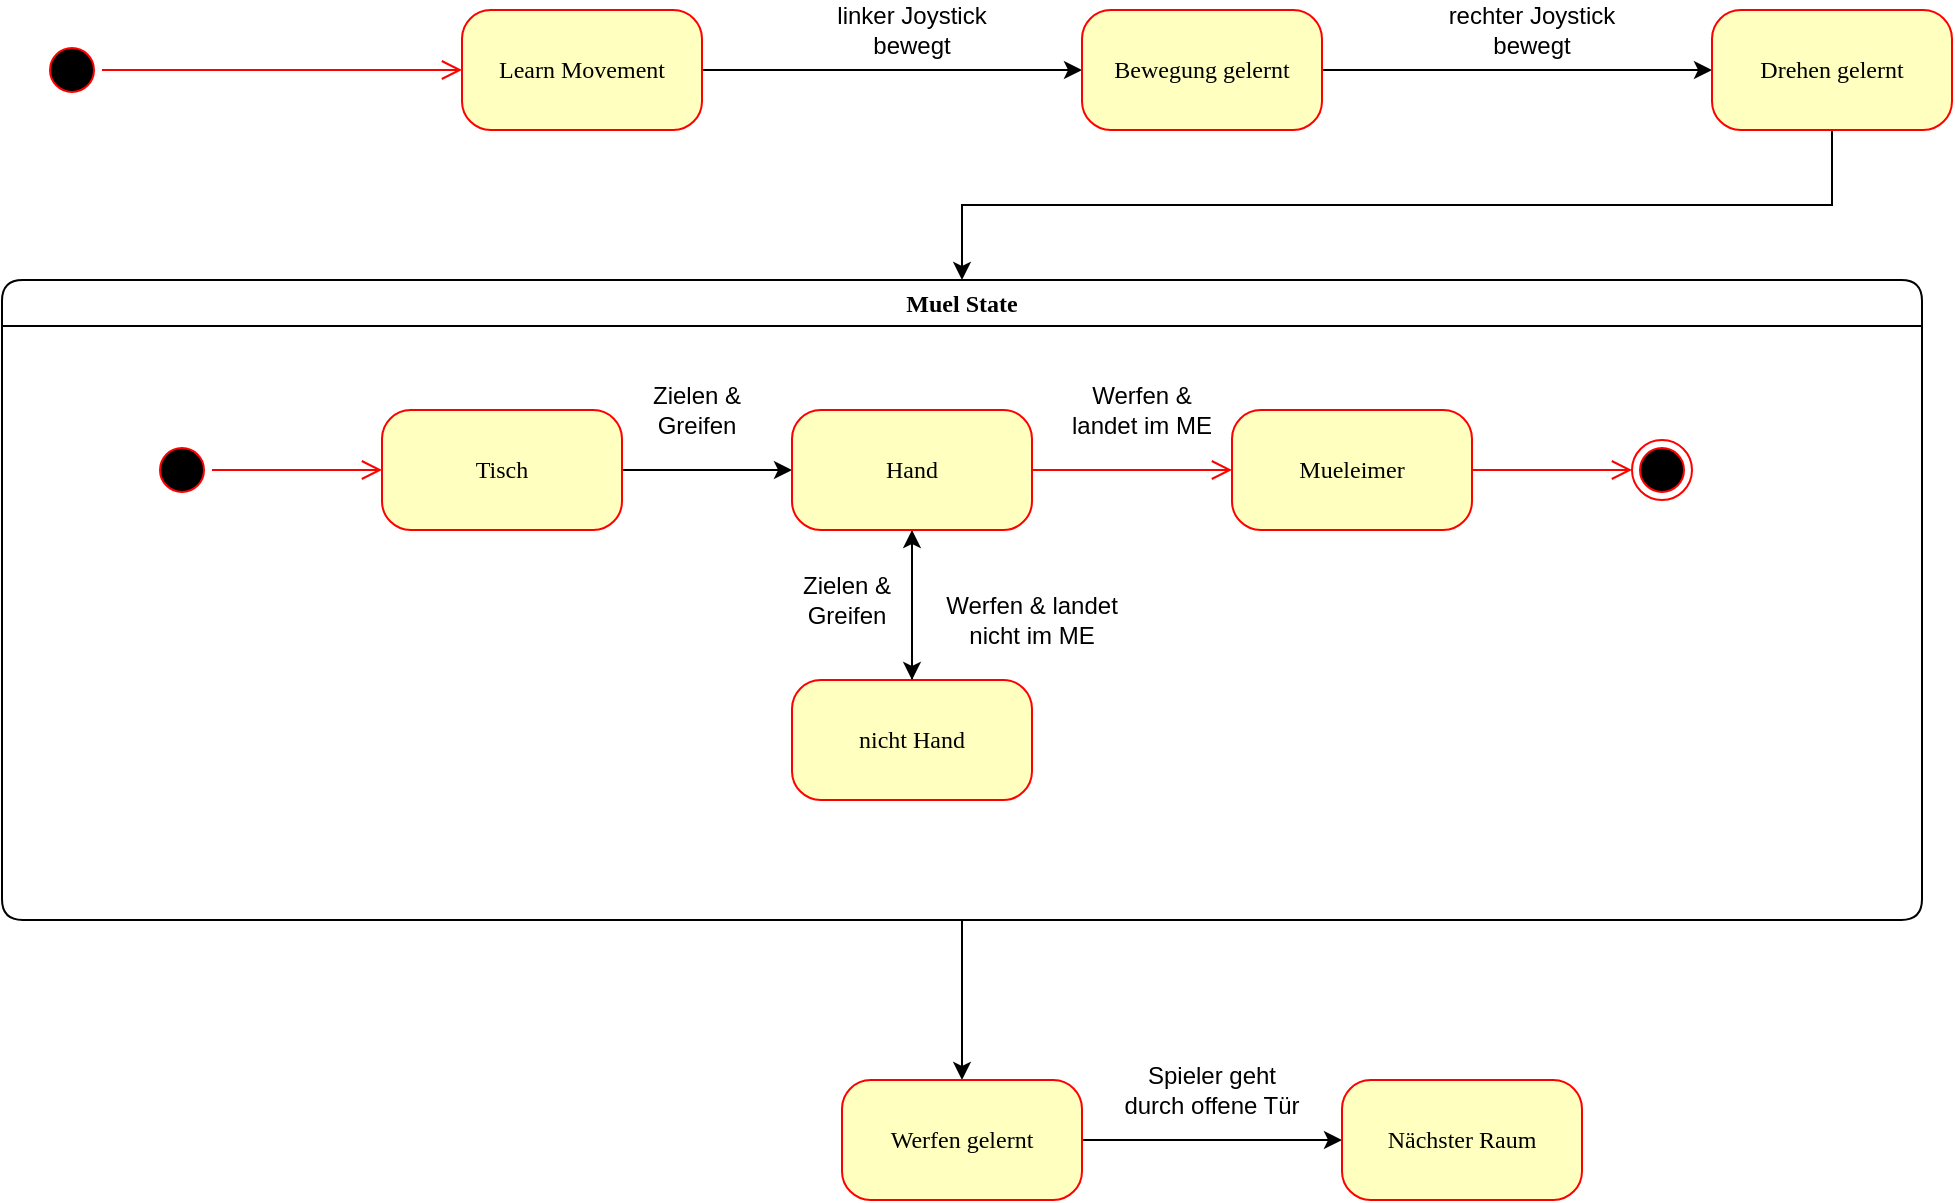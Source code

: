 <mxfile version="24.2.2" type="device">
  <diagram name="Page-1" id="58cdce13-f638-feb5-8d6f-7d28b1aa9fa0">
    <mxGraphModel dx="1434" dy="780" grid="1" gridSize="10" guides="1" tooltips="1" connect="1" arrows="1" fold="1" page="1" pageScale="1" pageWidth="1100" pageHeight="850" background="none" math="0" shadow="0">
      <root>
        <mxCell id="0" />
        <mxCell id="1" parent="0" />
        <mxCell id="382b91b5511bd0f7-1" value="" style="ellipse;html=1;shape=startState;fillColor=#000000;strokeColor=#ff0000;rounded=1;shadow=0;comic=0;labelBackgroundColor=none;fontFamily=Verdana;fontSize=12;fontColor=#000000;align=center;direction=south;" parent="1" vertex="1">
          <mxGeometry x="80" y="90" width="30" height="30" as="geometry" />
        </mxCell>
        <mxCell id="Is5kl17CPKbfaTZdvcjA-10" style="edgeStyle=orthogonalEdgeStyle;rounded=0;orthogonalLoop=1;jettySize=auto;html=1;exitX=1;exitY=0.5;exitDx=0;exitDy=0;entryX=0;entryY=0.5;entryDx=0;entryDy=0;" edge="1" parent="1" source="382b91b5511bd0f7-7" target="Is5kl17CPKbfaTZdvcjA-6">
          <mxGeometry relative="1" as="geometry" />
        </mxCell>
        <mxCell id="382b91b5511bd0f7-7" value="Learn Movement" style="rounded=1;whiteSpace=wrap;html=1;arcSize=24;fillColor=#ffffc0;strokeColor=#ff0000;shadow=0;comic=0;labelBackgroundColor=none;fontFamily=Verdana;fontSize=12;fontColor=#000000;align=center;" parent="1" vertex="1">
          <mxGeometry x="290" y="75" width="120" height="60" as="geometry" />
        </mxCell>
        <mxCell id="Is5kl17CPKbfaTZdvcjA-22" style="edgeStyle=orthogonalEdgeStyle;rounded=0;orthogonalLoop=1;jettySize=auto;html=1;entryX=0.5;entryY=0;entryDx=0;entryDy=0;" edge="1" parent="1" source="2a3bc250acf0617d-7" target="Is5kl17CPKbfaTZdvcjA-20">
          <mxGeometry relative="1" as="geometry" />
        </mxCell>
        <mxCell id="2a3bc250acf0617d-7" value="Muel State" style="swimlane;whiteSpace=wrap;html=1;rounded=1;shadow=0;comic=0;labelBackgroundColor=none;strokeWidth=1;fontFamily=Verdana;fontSize=12;align=center;startSize=23;" parent="1" vertex="1">
          <mxGeometry x="60" y="210" width="960" height="320" as="geometry">
            <mxRectangle x="95" y="495" width="100" height="30" as="alternateBounds" />
          </mxGeometry>
        </mxCell>
        <mxCell id="Is5kl17CPKbfaTZdvcjA-15" style="edgeStyle=orthogonalEdgeStyle;rounded=0;orthogonalLoop=1;jettySize=auto;html=1;entryX=0;entryY=0.5;entryDx=0;entryDy=0;" edge="1" parent="2a3bc250acf0617d-7" source="382b91b5511bd0f7-8" target="3cde6dad864a17aa-2">
          <mxGeometry relative="1" as="geometry" />
        </mxCell>
        <mxCell id="382b91b5511bd0f7-8" value="Tisch" style="rounded=1;whiteSpace=wrap;html=1;arcSize=24;fillColor=#ffffc0;strokeColor=#ff0000;shadow=0;comic=0;labelBackgroundColor=none;fontFamily=Verdana;fontSize=12;fontColor=#000000;align=center;" parent="2a3bc250acf0617d-7" vertex="1">
          <mxGeometry x="190" y="65" width="120" height="60" as="geometry" />
        </mxCell>
        <mxCell id="24f968d109e7d6b4-3" value="" style="ellipse;html=1;shape=endState;fillColor=#000000;strokeColor=#ff0000;rounded=1;shadow=0;comic=0;labelBackgroundColor=none;fontFamily=Verdana;fontSize=12;fontColor=#000000;align=center;" parent="2a3bc250acf0617d-7" vertex="1">
          <mxGeometry x="815" y="80" width="30" height="30" as="geometry" />
        </mxCell>
        <mxCell id="3cde6dad864a17aa-9" style="edgeStyle=elbowEdgeStyle;html=1;labelBackgroundColor=none;endArrow=open;endSize=8;strokeColor=#ff0000;fontFamily=Verdana;fontSize=12;align=left;" parent="2a3bc250acf0617d-7" source="2a3bc250acf0617d-3" target="382b91b5511bd0f7-8" edge="1">
          <mxGeometry relative="1" as="geometry" />
        </mxCell>
        <mxCell id="2a3bc250acf0617d-3" value="" style="ellipse;html=1;shape=startState;fillColor=#000000;strokeColor=#ff0000;rounded=1;shadow=0;comic=0;labelBackgroundColor=none;fontFamily=Verdana;fontSize=12;fontColor=#000000;align=center;direction=south;" parent="2a3bc250acf0617d-7" vertex="1">
          <mxGeometry x="75" y="80" width="30" height="30" as="geometry" />
        </mxCell>
        <mxCell id="Is5kl17CPKbfaTZdvcjA-27" style="edgeStyle=orthogonalEdgeStyle;rounded=0;orthogonalLoop=1;jettySize=auto;html=1;" edge="1" parent="2a3bc250acf0617d-7" source="3cde6dad864a17aa-1" target="3cde6dad864a17aa-2">
          <mxGeometry relative="1" as="geometry" />
        </mxCell>
        <mxCell id="3cde6dad864a17aa-1" value="nicht Hand" style="rounded=1;whiteSpace=wrap;html=1;arcSize=24;fillColor=#ffffc0;strokeColor=#ff0000;shadow=0;comic=0;labelBackgroundColor=none;fontFamily=Verdana;fontSize=12;fontColor=#000000;align=center;" parent="2a3bc250acf0617d-7" vertex="1">
          <mxGeometry x="395" y="200" width="120" height="60" as="geometry" />
        </mxCell>
        <mxCell id="3cde6dad864a17aa-12" style="edgeStyle=elbowEdgeStyle;html=1;labelBackgroundColor=none;endArrow=open;endSize=8;strokeColor=#ff0000;fontFamily=Verdana;fontSize=12;align=left;" parent="2a3bc250acf0617d-7" source="Is5kl17CPKbfaTZdvcjA-31" target="24f968d109e7d6b4-3" edge="1">
          <mxGeometry relative="1" as="geometry" />
        </mxCell>
        <mxCell id="Is5kl17CPKbfaTZdvcjA-24" style="edgeStyle=orthogonalEdgeStyle;rounded=0;orthogonalLoop=1;jettySize=auto;html=1;entryX=0.5;entryY=0;entryDx=0;entryDy=0;" edge="1" parent="2a3bc250acf0617d-7" source="3cde6dad864a17aa-2" target="3cde6dad864a17aa-1">
          <mxGeometry relative="1" as="geometry">
            <mxPoint x="455" y="190" as="targetPoint" />
          </mxGeometry>
        </mxCell>
        <mxCell id="3cde6dad864a17aa-2" value="Hand" style="rounded=1;whiteSpace=wrap;html=1;arcSize=24;fillColor=#ffffc0;strokeColor=#ff0000;shadow=0;comic=0;labelBackgroundColor=none;fontFamily=Verdana;fontSize=12;fontColor=#000000;align=center;" parent="2a3bc250acf0617d-7" vertex="1">
          <mxGeometry x="395" y="65" width="120" height="60" as="geometry" />
        </mxCell>
        <mxCell id="Is5kl17CPKbfaTZdvcjA-31" value="Mueleimer" style="rounded=1;whiteSpace=wrap;html=1;arcSize=24;fillColor=#ffffc0;strokeColor=#ff0000;shadow=0;comic=0;labelBackgroundColor=none;fontFamily=Verdana;fontSize=12;fontColor=#000000;align=center;" vertex="1" parent="2a3bc250acf0617d-7">
          <mxGeometry x="615" y="65" width="120" height="60" as="geometry" />
        </mxCell>
        <mxCell id="Is5kl17CPKbfaTZdvcjA-32" value="" style="edgeStyle=elbowEdgeStyle;html=1;labelBackgroundColor=none;endArrow=open;endSize=8;strokeColor=#ff0000;fontFamily=Verdana;fontSize=12;align=left;" edge="1" parent="2a3bc250acf0617d-7" source="3cde6dad864a17aa-2" target="Is5kl17CPKbfaTZdvcjA-31">
          <mxGeometry relative="1" as="geometry">
            <mxPoint x="620" y="305" as="sourcePoint" />
            <mxPoint x="920" y="305" as="targetPoint" />
          </mxGeometry>
        </mxCell>
        <mxCell id="Is5kl17CPKbfaTZdvcjA-33" value="Zielen &amp;amp; Greifen" style="text;html=1;align=center;verticalAlign=middle;whiteSpace=wrap;rounded=0;" vertex="1" parent="2a3bc250acf0617d-7">
          <mxGeometry x="385" y="145" width="75" height="30" as="geometry" />
        </mxCell>
        <mxCell id="Is5kl17CPKbfaTZdvcjA-37" value="Werfen &amp;amp; landet im ME" style="text;html=1;align=center;verticalAlign=middle;whiteSpace=wrap;rounded=0;" vertex="1" parent="2a3bc250acf0617d-7">
          <mxGeometry x="530" y="50" width="80" height="30" as="geometry" />
        </mxCell>
        <mxCell id="Is5kl17CPKbfaTZdvcjA-39" value="Zielen &amp;amp; Greifen" style="text;html=1;align=center;verticalAlign=middle;whiteSpace=wrap;rounded=0;" vertex="1" parent="2a3bc250acf0617d-7">
          <mxGeometry x="310" y="50" width="75" height="30" as="geometry" />
        </mxCell>
        <mxCell id="Is5kl17CPKbfaTZdvcjA-3" value="" style="edgeStyle=orthogonalEdgeStyle;html=1;verticalAlign=bottom;endArrow=open;endSize=8;strokeColor=#ff0000;rounded=0;exitX=0.5;exitY=0;exitDx=0;exitDy=0;entryX=0;entryY=0.5;entryDx=0;entryDy=0;" edge="1" source="382b91b5511bd0f7-1" parent="1" target="382b91b5511bd0f7-7">
          <mxGeometry relative="1" as="geometry">
            <mxPoint x="520" y="170" as="targetPoint" />
            <mxPoint x="260" y="190" as="sourcePoint" />
          </mxGeometry>
        </mxCell>
        <mxCell id="Is5kl17CPKbfaTZdvcjA-9" style="edgeStyle=orthogonalEdgeStyle;rounded=0;orthogonalLoop=1;jettySize=auto;html=1;" edge="1" parent="1" source="Is5kl17CPKbfaTZdvcjA-6" target="Is5kl17CPKbfaTZdvcjA-8">
          <mxGeometry relative="1" as="geometry" />
        </mxCell>
        <mxCell id="Is5kl17CPKbfaTZdvcjA-6" value="Bewegung gelernt" style="rounded=1;whiteSpace=wrap;html=1;arcSize=24;fillColor=#ffffc0;strokeColor=#ff0000;shadow=0;comic=0;labelBackgroundColor=none;fontFamily=Verdana;fontSize=12;fontColor=#000000;align=center;" vertex="1" parent="1">
          <mxGeometry x="600" y="75" width="120" height="60" as="geometry" />
        </mxCell>
        <mxCell id="Is5kl17CPKbfaTZdvcjA-55" style="edgeStyle=orthogonalEdgeStyle;rounded=0;orthogonalLoop=1;jettySize=auto;html=1;entryX=0.5;entryY=0;entryDx=0;entryDy=0;" edge="1" parent="1" source="Is5kl17CPKbfaTZdvcjA-8" target="2a3bc250acf0617d-7">
          <mxGeometry relative="1" as="geometry" />
        </mxCell>
        <mxCell id="Is5kl17CPKbfaTZdvcjA-8" value="Drehen gelernt" style="rounded=1;whiteSpace=wrap;html=1;arcSize=24;fillColor=#ffffc0;strokeColor=#ff0000;shadow=0;comic=0;labelBackgroundColor=none;fontFamily=Verdana;fontSize=12;fontColor=#000000;align=center;" vertex="1" parent="1">
          <mxGeometry x="915" y="75" width="120" height="60" as="geometry" />
        </mxCell>
        <mxCell id="Is5kl17CPKbfaTZdvcjA-11" value="linker Joystick bewegt" style="text;html=1;align=center;verticalAlign=middle;whiteSpace=wrap;rounded=0;" vertex="1" parent="1">
          <mxGeometry x="470" y="70" width="90" height="30" as="geometry" />
        </mxCell>
        <mxCell id="Is5kl17CPKbfaTZdvcjA-12" value="rechter Joystick bewegt" style="text;html=1;align=center;verticalAlign=middle;whiteSpace=wrap;rounded=0;" vertex="1" parent="1">
          <mxGeometry x="780" y="70" width="90" height="30" as="geometry" />
        </mxCell>
        <mxCell id="Is5kl17CPKbfaTZdvcjA-57" style="edgeStyle=orthogonalEdgeStyle;rounded=0;orthogonalLoop=1;jettySize=auto;html=1;entryX=0;entryY=0.5;entryDx=0;entryDy=0;" edge="1" parent="1" source="Is5kl17CPKbfaTZdvcjA-20" target="Is5kl17CPKbfaTZdvcjA-56">
          <mxGeometry relative="1" as="geometry" />
        </mxCell>
        <mxCell id="Is5kl17CPKbfaTZdvcjA-20" value="Werfen gelernt" style="rounded=1;whiteSpace=wrap;html=1;arcSize=24;fillColor=#ffffc0;strokeColor=#ff0000;shadow=0;comic=0;labelBackgroundColor=none;fontFamily=Verdana;fontSize=12;fontColor=#000000;align=center;" vertex="1" parent="1">
          <mxGeometry x="480" y="610" width="120" height="60" as="geometry" />
        </mxCell>
        <mxCell id="Is5kl17CPKbfaTZdvcjA-56" value="Nächster Raum" style="rounded=1;whiteSpace=wrap;html=1;arcSize=24;fillColor=#ffffc0;strokeColor=#ff0000;shadow=0;comic=0;labelBackgroundColor=none;fontFamily=Verdana;fontSize=12;fontColor=#000000;align=center;" vertex="1" parent="1">
          <mxGeometry x="730" y="610" width="120" height="60" as="geometry" />
        </mxCell>
        <mxCell id="Is5kl17CPKbfaTZdvcjA-58" value="Werfen &amp;amp; landet nicht im ME" style="text;html=1;align=center;verticalAlign=middle;whiteSpace=wrap;rounded=0;" vertex="1" parent="1">
          <mxGeometry x="530" y="365" width="90" height="30" as="geometry" />
        </mxCell>
        <mxCell id="Is5kl17CPKbfaTZdvcjA-38" value="Spieler geht durch offene Tür" style="text;html=1;align=center;verticalAlign=middle;whiteSpace=wrap;rounded=0;" vertex="1" parent="1">
          <mxGeometry x="620" y="600" width="90" height="30" as="geometry" />
        </mxCell>
      </root>
    </mxGraphModel>
  </diagram>
</mxfile>
